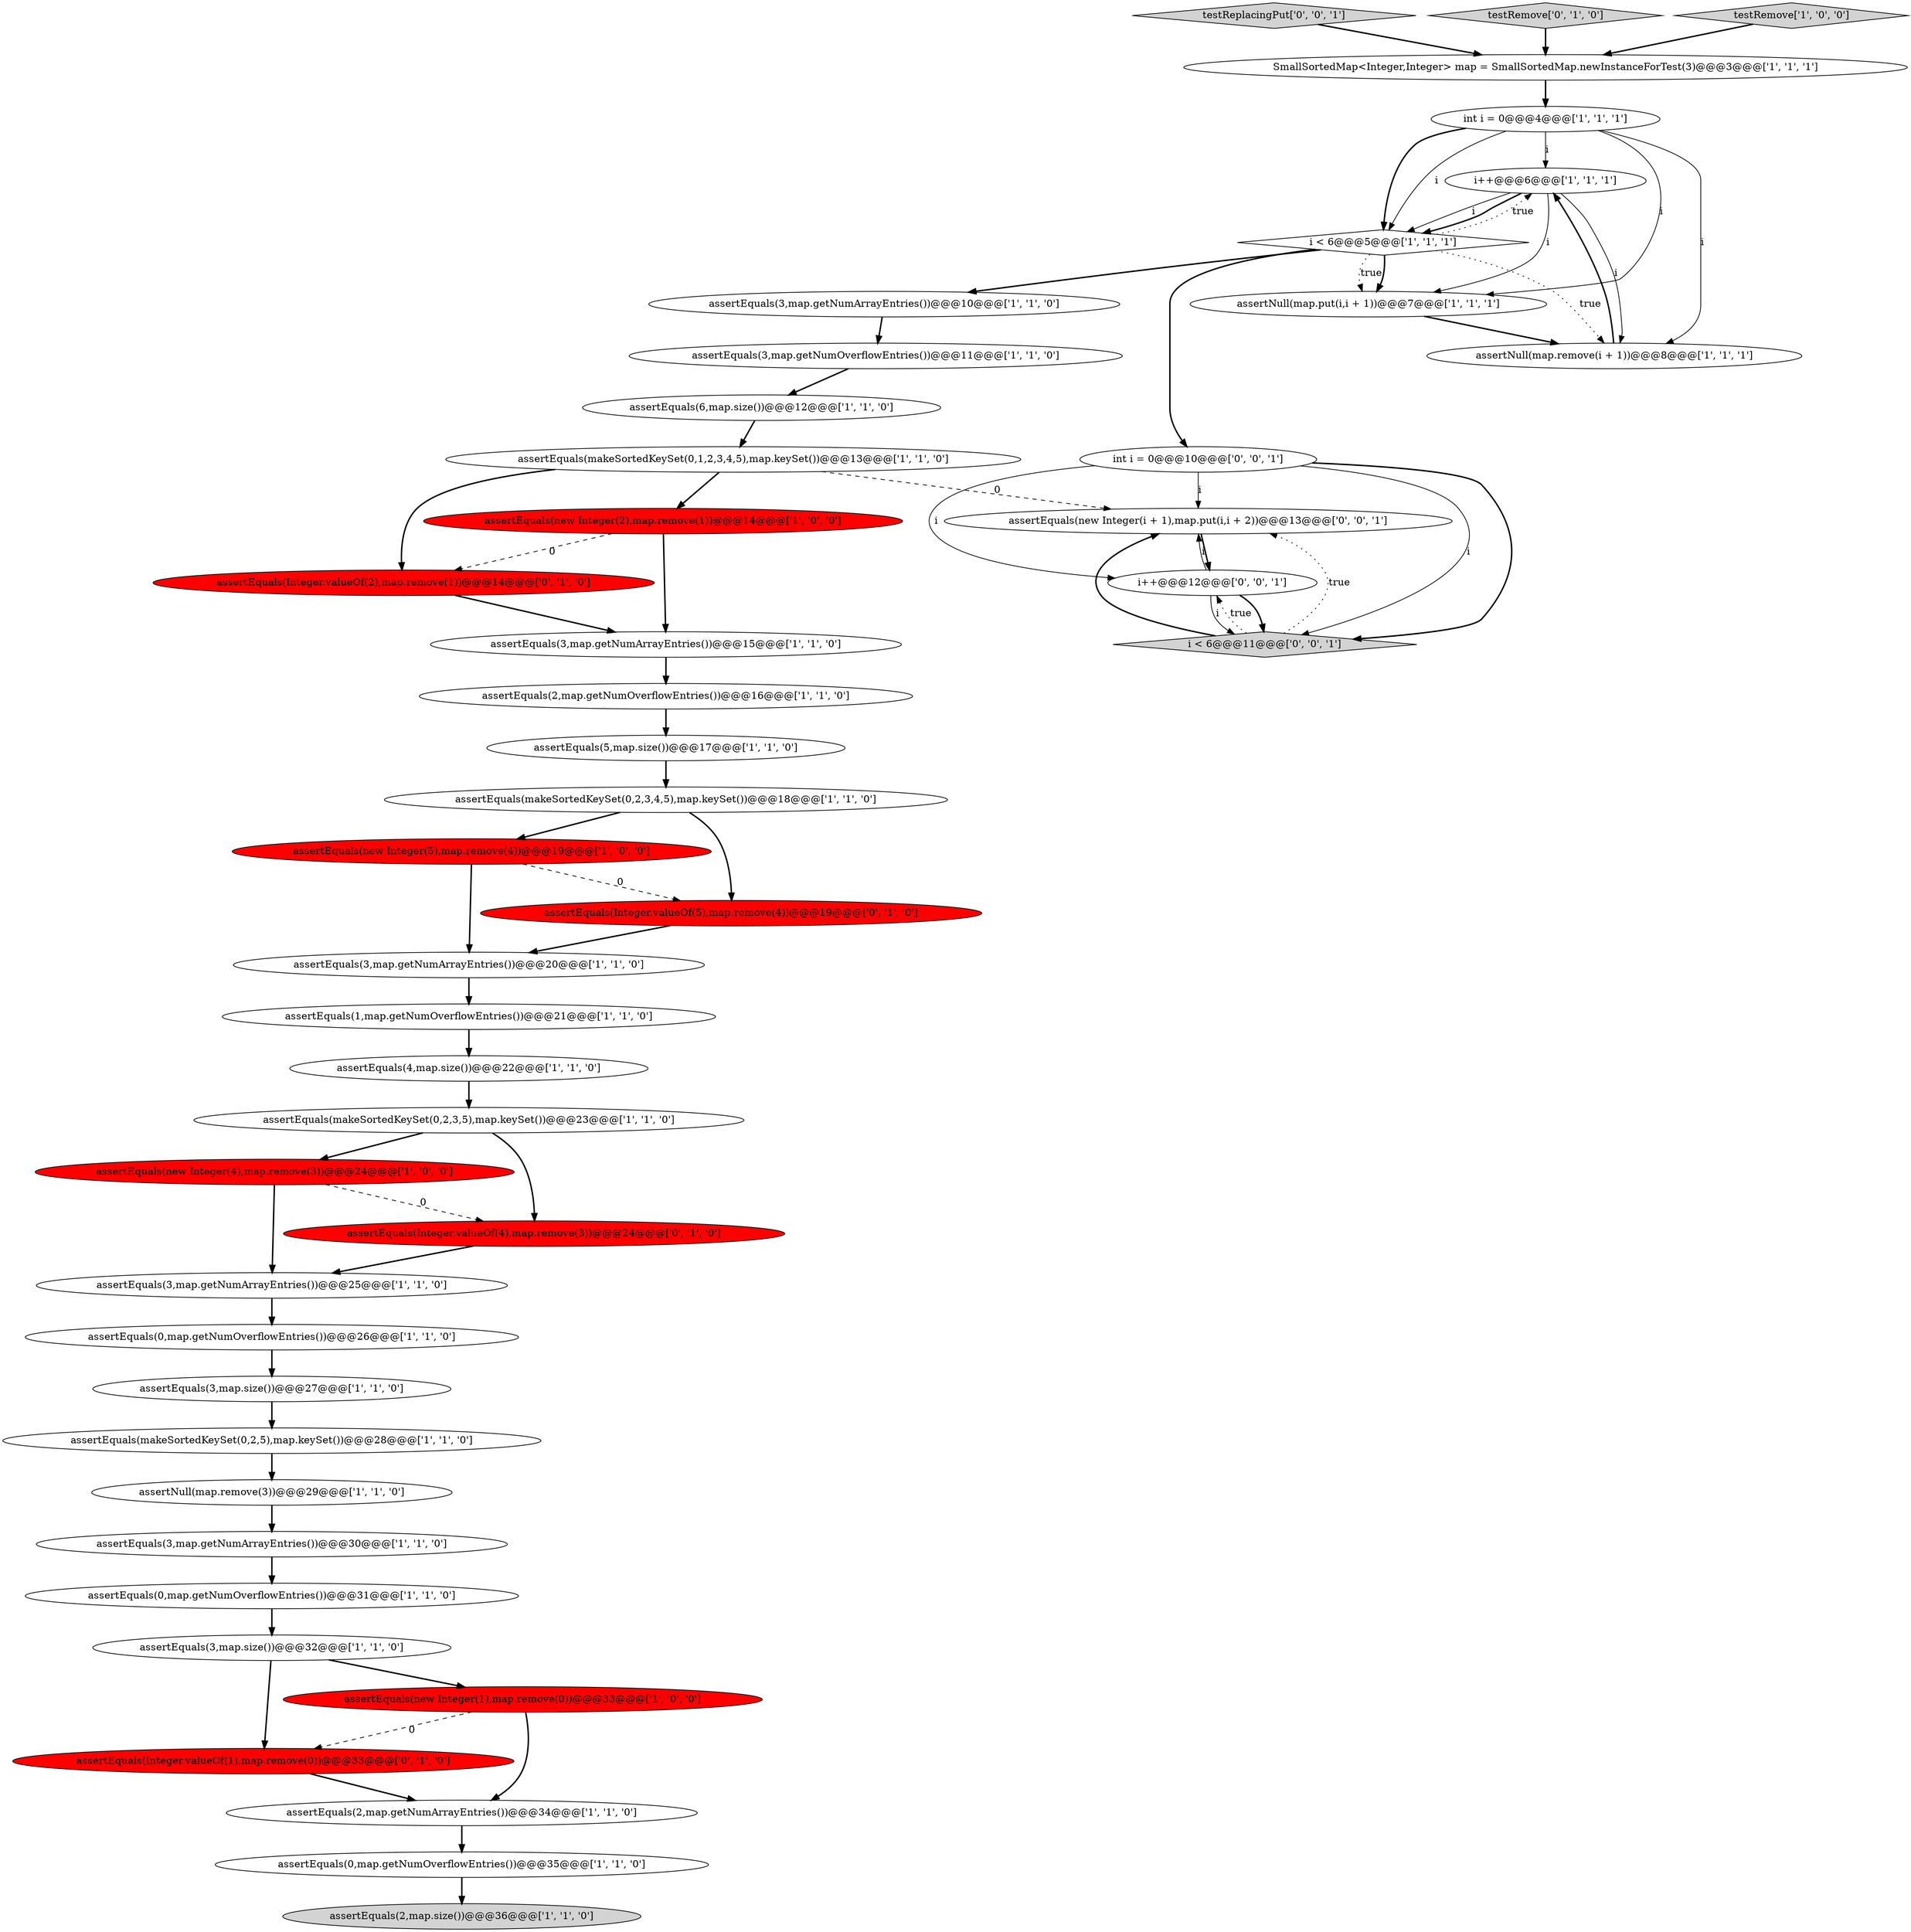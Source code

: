 digraph {
28 [style = filled, label = "i++@@@6@@@['1', '1', '1']", fillcolor = white, shape = ellipse image = "AAA0AAABBB1BBB"];
12 [style = filled, label = "assertEquals(3,map.getNumArrayEntries())@@@30@@@['1', '1', '0']", fillcolor = white, shape = ellipse image = "AAA0AAABBB1BBB"];
15 [style = filled, label = "assertEquals(0,map.getNumOverflowEntries())@@@26@@@['1', '1', '0']", fillcolor = white, shape = ellipse image = "AAA0AAABBB1BBB"];
42 [style = filled, label = "i++@@@12@@@['0', '0', '1']", fillcolor = white, shape = ellipse image = "AAA0AAABBB3BBB"];
32 [style = filled, label = "assertEquals(makeSortedKeySet(0,2,3,4,5),map.keySet())@@@18@@@['1', '1', '0']", fillcolor = white, shape = ellipse image = "AAA0AAABBB1BBB"];
40 [style = filled, label = "testReplacingPut['0', '0', '1']", fillcolor = lightgray, shape = diamond image = "AAA0AAABBB3BBB"];
5 [style = filled, label = "assertEquals(new Integer(2),map.remove(1))@@@14@@@['1', '0', '0']", fillcolor = red, shape = ellipse image = "AAA1AAABBB1BBB"];
1 [style = filled, label = "assertEquals(3,map.getNumArrayEntries())@@@25@@@['1', '1', '0']", fillcolor = white, shape = ellipse image = "AAA0AAABBB1BBB"];
22 [style = filled, label = "assertEquals(2,map.getNumArrayEntries())@@@34@@@['1', '1', '0']", fillcolor = white, shape = ellipse image = "AAA0AAABBB1BBB"];
8 [style = filled, label = "assertEquals(3,map.getNumArrayEntries())@@@15@@@['1', '1', '0']", fillcolor = white, shape = ellipse image = "AAA0AAABBB1BBB"];
31 [style = filled, label = "assertEquals(0,map.getNumOverflowEntries())@@@35@@@['1', '1', '0']", fillcolor = white, shape = ellipse image = "AAA0AAABBB1BBB"];
30 [style = filled, label = "assertEquals(makeSortedKeySet(0,1,2,3,4,5),map.keySet())@@@13@@@['1', '1', '0']", fillcolor = white, shape = ellipse image = "AAA0AAABBB1BBB"];
29 [style = filled, label = "assertEquals(new Integer(4),map.remove(3))@@@24@@@['1', '0', '0']", fillcolor = red, shape = ellipse image = "AAA1AAABBB1BBB"];
17 [style = filled, label = "assertEquals(3,map.size())@@@27@@@['1', '1', '0']", fillcolor = white, shape = ellipse image = "AAA0AAABBB1BBB"];
25 [style = filled, label = "int i = 0@@@4@@@['1', '1', '1']", fillcolor = white, shape = ellipse image = "AAA0AAABBB1BBB"];
21 [style = filled, label = "assertEquals(1,map.getNumOverflowEntries())@@@21@@@['1', '1', '0']", fillcolor = white, shape = ellipse image = "AAA0AAABBB1BBB"];
3 [style = filled, label = "assertEquals(6,map.size())@@@12@@@['1', '1', '0']", fillcolor = white, shape = ellipse image = "AAA0AAABBB1BBB"];
20 [style = filled, label = "assertEquals(new Integer(5),map.remove(4))@@@19@@@['1', '0', '0']", fillcolor = red, shape = ellipse image = "AAA1AAABBB1BBB"];
23 [style = filled, label = "assertEquals(makeSortedKeySet(0,2,3,5),map.keySet())@@@23@@@['1', '1', '0']", fillcolor = white, shape = ellipse image = "AAA0AAABBB1BBB"];
38 [style = filled, label = "testRemove['0', '1', '0']", fillcolor = lightgray, shape = diamond image = "AAA0AAABBB2BBB"];
13 [style = filled, label = "assertEquals(2,map.size())@@@36@@@['1', '1', '0']", fillcolor = lightgray, shape = ellipse image = "AAA0AAABBB1BBB"];
7 [style = filled, label = "testRemove['1', '0', '0']", fillcolor = lightgray, shape = diamond image = "AAA0AAABBB1BBB"];
33 [style = filled, label = "i < 6@@@5@@@['1', '1', '1']", fillcolor = white, shape = diamond image = "AAA0AAABBB1BBB"];
2 [style = filled, label = "assertEquals(3,map.getNumArrayEntries())@@@20@@@['1', '1', '0']", fillcolor = white, shape = ellipse image = "AAA0AAABBB1BBB"];
10 [style = filled, label = "assertEquals(3,map.getNumOverflowEntries())@@@11@@@['1', '1', '0']", fillcolor = white, shape = ellipse image = "AAA0AAABBB1BBB"];
14 [style = filled, label = "assertEquals(4,map.size())@@@22@@@['1', '1', '0']", fillcolor = white, shape = ellipse image = "AAA0AAABBB1BBB"];
35 [style = filled, label = "assertEquals(Integer.valueOf(1),map.remove(0))@@@33@@@['0', '1', '0']", fillcolor = red, shape = ellipse image = "AAA1AAABBB2BBB"];
43 [style = filled, label = "assertEquals(new Integer(i + 1),map.put(i,i + 2))@@@13@@@['0', '0', '1']", fillcolor = white, shape = ellipse image = "AAA0AAABBB3BBB"];
11 [style = filled, label = "assertEquals(0,map.getNumOverflowEntries())@@@31@@@['1', '1', '0']", fillcolor = white, shape = ellipse image = "AAA0AAABBB1BBB"];
18 [style = filled, label = "assertEquals(2,map.getNumOverflowEntries())@@@16@@@['1', '1', '0']", fillcolor = white, shape = ellipse image = "AAA0AAABBB1BBB"];
6 [style = filled, label = "assertEquals(3,map.size())@@@32@@@['1', '1', '0']", fillcolor = white, shape = ellipse image = "AAA0AAABBB1BBB"];
39 [style = filled, label = "int i = 0@@@10@@@['0', '0', '1']", fillcolor = white, shape = ellipse image = "AAA0AAABBB3BBB"];
36 [style = filled, label = "assertEquals(Integer.valueOf(5),map.remove(4))@@@19@@@['0', '1', '0']", fillcolor = red, shape = ellipse image = "AAA1AAABBB2BBB"];
41 [style = filled, label = "i < 6@@@11@@@['0', '0', '1']", fillcolor = lightgray, shape = diamond image = "AAA0AAABBB3BBB"];
34 [style = filled, label = "assertEquals(Integer.valueOf(2),map.remove(1))@@@14@@@['0', '1', '0']", fillcolor = red, shape = ellipse image = "AAA1AAABBB2BBB"];
26 [style = filled, label = "assertNull(map.put(i,i + 1))@@@7@@@['1', '1', '1']", fillcolor = white, shape = ellipse image = "AAA0AAABBB1BBB"];
16 [style = filled, label = "assertNull(map.remove(i + 1))@@@8@@@['1', '1', '1']", fillcolor = white, shape = ellipse image = "AAA0AAABBB1BBB"];
37 [style = filled, label = "assertEquals(Integer.valueOf(4),map.remove(3))@@@24@@@['0', '1', '0']", fillcolor = red, shape = ellipse image = "AAA1AAABBB2BBB"];
27 [style = filled, label = "assertEquals(5,map.size())@@@17@@@['1', '1', '0']", fillcolor = white, shape = ellipse image = "AAA0AAABBB1BBB"];
0 [style = filled, label = "assertEquals(new Integer(1),map.remove(0))@@@33@@@['1', '0', '0']", fillcolor = red, shape = ellipse image = "AAA1AAABBB1BBB"];
4 [style = filled, label = "assertEquals(makeSortedKeySet(0,2,5),map.keySet())@@@28@@@['1', '1', '0']", fillcolor = white, shape = ellipse image = "AAA0AAABBB1BBB"];
24 [style = filled, label = "SmallSortedMap<Integer,Integer> map = SmallSortedMap.newInstanceForTest(3)@@@3@@@['1', '1', '1']", fillcolor = white, shape = ellipse image = "AAA0AAABBB1BBB"];
9 [style = filled, label = "assertNull(map.remove(3))@@@29@@@['1', '1', '0']", fillcolor = white, shape = ellipse image = "AAA0AAABBB1BBB"];
19 [style = filled, label = "assertEquals(3,map.getNumArrayEntries())@@@10@@@['1', '1', '0']", fillcolor = white, shape = ellipse image = "AAA0AAABBB1BBB"];
4->9 [style = bold, label=""];
5->8 [style = bold, label=""];
42->41 [style = bold, label=""];
27->32 [style = bold, label=""];
28->26 [style = solid, label="i"];
6->35 [style = bold, label=""];
25->33 [style = bold, label=""];
39->43 [style = solid, label="i"];
38->24 [style = bold, label=""];
8->18 [style = bold, label=""];
35->22 [style = bold, label=""];
1->15 [style = bold, label=""];
31->13 [style = bold, label=""];
11->6 [style = bold, label=""];
37->1 [style = bold, label=""];
33->28 [style = dotted, label="true"];
12->11 [style = bold, label=""];
43->42 [style = bold, label=""];
28->33 [style = solid, label="i"];
22->31 [style = bold, label=""];
10->3 [style = bold, label=""];
19->10 [style = bold, label=""];
6->0 [style = bold, label=""];
30->34 [style = bold, label=""];
34->8 [style = bold, label=""];
42->41 [style = solid, label="i"];
30->43 [style = dashed, label="0"];
33->26 [style = dotted, label="true"];
5->34 [style = dashed, label="0"];
33->26 [style = bold, label=""];
29->37 [style = dashed, label="0"];
20->2 [style = bold, label=""];
23->29 [style = bold, label=""];
26->16 [style = bold, label=""];
25->16 [style = solid, label="i"];
15->17 [style = bold, label=""];
7->24 [style = bold, label=""];
23->37 [style = bold, label=""];
28->33 [style = bold, label=""];
16->28 [style = bold, label=""];
14->23 [style = bold, label=""];
18->27 [style = bold, label=""];
30->5 [style = bold, label=""];
33->39 [style = bold, label=""];
2->21 [style = bold, label=""];
20->36 [style = dashed, label="0"];
24->25 [style = bold, label=""];
36->2 [style = bold, label=""];
0->22 [style = bold, label=""];
25->26 [style = solid, label="i"];
41->43 [style = dotted, label="true"];
25->33 [style = solid, label="i"];
33->16 [style = dotted, label="true"];
32->36 [style = bold, label=""];
28->16 [style = solid, label="i"];
39->41 [style = bold, label=""];
40->24 [style = bold, label=""];
41->42 [style = dotted, label="true"];
9->12 [style = bold, label=""];
0->35 [style = dashed, label="0"];
33->19 [style = bold, label=""];
29->1 [style = bold, label=""];
25->28 [style = solid, label="i"];
3->30 [style = bold, label=""];
41->43 [style = bold, label=""];
32->20 [style = bold, label=""];
39->41 [style = solid, label="i"];
42->43 [style = solid, label="i"];
17->4 [style = bold, label=""];
39->42 [style = solid, label="i"];
21->14 [style = bold, label=""];
}
